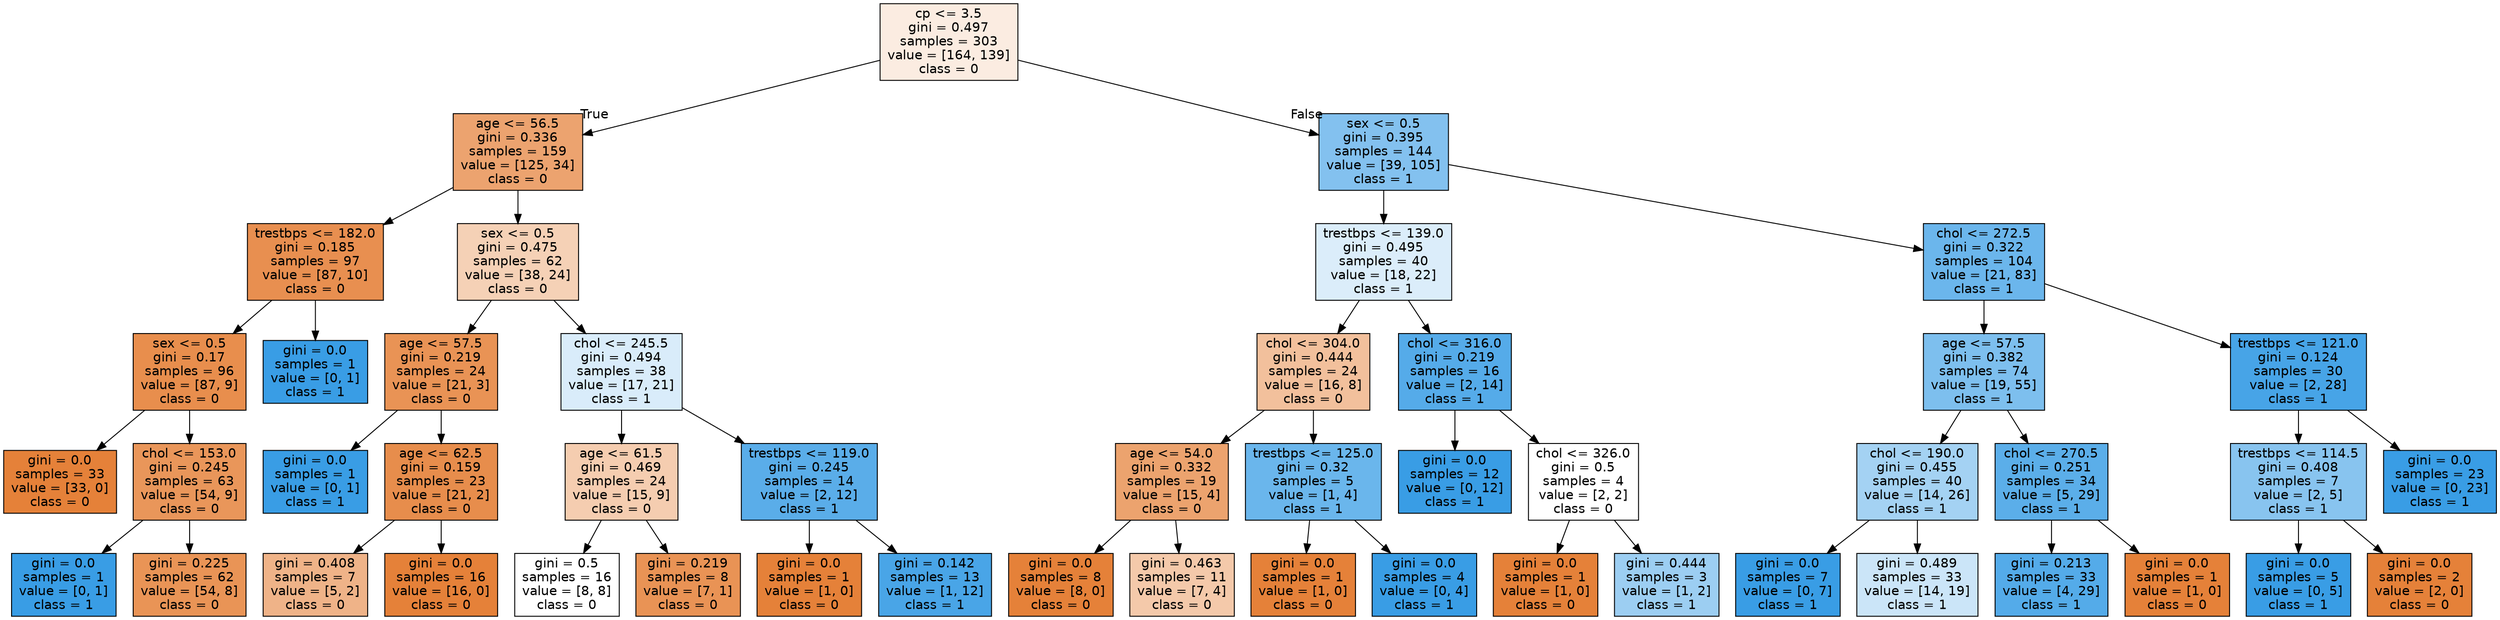 digraph Tree {
node [shape=box, style="filled", color="black", fontname="helvetica"] ;
edge [fontname="helvetica"] ;
0 [label="cp <= 3.5\ngini = 0.497\nsamples = 303\nvalue = [164, 139]\nclass = 0", fillcolor="#fbece1"] ;
1 [label="age <= 56.5\ngini = 0.336\nsamples = 159\nvalue = [125, 34]\nclass = 0", fillcolor="#eca36f"] ;
0 -> 1 [labeldistance=2.5, labelangle=45, headlabel="True"] ;
2 [label="trestbps <= 182.0\ngini = 0.185\nsamples = 97\nvalue = [87, 10]\nclass = 0", fillcolor="#e88f50"] ;
1 -> 2 ;
3 [label="sex <= 0.5\ngini = 0.17\nsamples = 96\nvalue = [87, 9]\nclass = 0", fillcolor="#e88e4d"] ;
2 -> 3 ;
4 [label="gini = 0.0\nsamples = 33\nvalue = [33, 0]\nclass = 0", fillcolor="#e58139"] ;
3 -> 4 ;
5 [label="chol <= 153.0\ngini = 0.245\nsamples = 63\nvalue = [54, 9]\nclass = 0", fillcolor="#e9965a"] ;
3 -> 5 ;
6 [label="gini = 0.0\nsamples = 1\nvalue = [0, 1]\nclass = 1", fillcolor="#399de5"] ;
5 -> 6 ;
7 [label="gini = 0.225\nsamples = 62\nvalue = [54, 8]\nclass = 0", fillcolor="#e99456"] ;
5 -> 7 ;
8 [label="gini = 0.0\nsamples = 1\nvalue = [0, 1]\nclass = 1", fillcolor="#399de5"] ;
2 -> 8 ;
9 [label="sex <= 0.5\ngini = 0.475\nsamples = 62\nvalue = [38, 24]\nclass = 0", fillcolor="#f5d1b6"] ;
1 -> 9 ;
10 [label="age <= 57.5\ngini = 0.219\nsamples = 24\nvalue = [21, 3]\nclass = 0", fillcolor="#e99355"] ;
9 -> 10 ;
11 [label="gini = 0.0\nsamples = 1\nvalue = [0, 1]\nclass = 1", fillcolor="#399de5"] ;
10 -> 11 ;
12 [label="age <= 62.5\ngini = 0.159\nsamples = 23\nvalue = [21, 2]\nclass = 0", fillcolor="#e78d4c"] ;
10 -> 12 ;
13 [label="gini = 0.408\nsamples = 7\nvalue = [5, 2]\nclass = 0", fillcolor="#efb388"] ;
12 -> 13 ;
14 [label="gini = 0.0\nsamples = 16\nvalue = [16, 0]\nclass = 0", fillcolor="#e58139"] ;
12 -> 14 ;
15 [label="chol <= 245.5\ngini = 0.494\nsamples = 38\nvalue = [17, 21]\nclass = 1", fillcolor="#d9ecfa"] ;
9 -> 15 ;
16 [label="age <= 61.5\ngini = 0.469\nsamples = 24\nvalue = [15, 9]\nclass = 0", fillcolor="#f5cdb0"] ;
15 -> 16 ;
17 [label="gini = 0.5\nsamples = 16\nvalue = [8, 8]\nclass = 0", fillcolor="#ffffff"] ;
16 -> 17 ;
18 [label="gini = 0.219\nsamples = 8\nvalue = [7, 1]\nclass = 0", fillcolor="#e99355"] ;
16 -> 18 ;
19 [label="trestbps <= 119.0\ngini = 0.245\nsamples = 14\nvalue = [2, 12]\nclass = 1", fillcolor="#5aade9"] ;
15 -> 19 ;
20 [label="gini = 0.0\nsamples = 1\nvalue = [1, 0]\nclass = 0", fillcolor="#e58139"] ;
19 -> 20 ;
21 [label="gini = 0.142\nsamples = 13\nvalue = [1, 12]\nclass = 1", fillcolor="#49a5e7"] ;
19 -> 21 ;
22 [label="sex <= 0.5\ngini = 0.395\nsamples = 144\nvalue = [39, 105]\nclass = 1", fillcolor="#83c1ef"] ;
0 -> 22 [labeldistance=2.5, labelangle=-45, headlabel="False"] ;
23 [label="trestbps <= 139.0\ngini = 0.495\nsamples = 40\nvalue = [18, 22]\nclass = 1", fillcolor="#dbedfa"] ;
22 -> 23 ;
24 [label="chol <= 304.0\ngini = 0.444\nsamples = 24\nvalue = [16, 8]\nclass = 0", fillcolor="#f2c09c"] ;
23 -> 24 ;
25 [label="age <= 54.0\ngini = 0.332\nsamples = 19\nvalue = [15, 4]\nclass = 0", fillcolor="#eca36e"] ;
24 -> 25 ;
26 [label="gini = 0.0\nsamples = 8\nvalue = [8, 0]\nclass = 0", fillcolor="#e58139"] ;
25 -> 26 ;
27 [label="gini = 0.463\nsamples = 11\nvalue = [7, 4]\nclass = 0", fillcolor="#f4c9aa"] ;
25 -> 27 ;
28 [label="trestbps <= 125.0\ngini = 0.32\nsamples = 5\nvalue = [1, 4]\nclass = 1", fillcolor="#6ab6ec"] ;
24 -> 28 ;
29 [label="gini = 0.0\nsamples = 1\nvalue = [1, 0]\nclass = 0", fillcolor="#e58139"] ;
28 -> 29 ;
30 [label="gini = 0.0\nsamples = 4\nvalue = [0, 4]\nclass = 1", fillcolor="#399de5"] ;
28 -> 30 ;
31 [label="chol <= 316.0\ngini = 0.219\nsamples = 16\nvalue = [2, 14]\nclass = 1", fillcolor="#55abe9"] ;
23 -> 31 ;
32 [label="gini = 0.0\nsamples = 12\nvalue = [0, 12]\nclass = 1", fillcolor="#399de5"] ;
31 -> 32 ;
33 [label="chol <= 326.0\ngini = 0.5\nsamples = 4\nvalue = [2, 2]\nclass = 0", fillcolor="#ffffff"] ;
31 -> 33 ;
34 [label="gini = 0.0\nsamples = 1\nvalue = [1, 0]\nclass = 0", fillcolor="#e58139"] ;
33 -> 34 ;
35 [label="gini = 0.444\nsamples = 3\nvalue = [1, 2]\nclass = 1", fillcolor="#9ccef2"] ;
33 -> 35 ;
36 [label="chol <= 272.5\ngini = 0.322\nsamples = 104\nvalue = [21, 83]\nclass = 1", fillcolor="#6bb6ec"] ;
22 -> 36 ;
37 [label="age <= 57.5\ngini = 0.382\nsamples = 74\nvalue = [19, 55]\nclass = 1", fillcolor="#7dbfee"] ;
36 -> 37 ;
38 [label="chol <= 190.0\ngini = 0.455\nsamples = 40\nvalue = [14, 26]\nclass = 1", fillcolor="#a4d2f3"] ;
37 -> 38 ;
39 [label="gini = 0.0\nsamples = 7\nvalue = [0, 7]\nclass = 1", fillcolor="#399de5"] ;
38 -> 39 ;
40 [label="gini = 0.489\nsamples = 33\nvalue = [14, 19]\nclass = 1", fillcolor="#cbe5f8"] ;
38 -> 40 ;
41 [label="chol <= 270.5\ngini = 0.251\nsamples = 34\nvalue = [5, 29]\nclass = 1", fillcolor="#5baee9"] ;
37 -> 41 ;
42 [label="gini = 0.213\nsamples = 33\nvalue = [4, 29]\nclass = 1", fillcolor="#54abe9"] ;
41 -> 42 ;
43 [label="gini = 0.0\nsamples = 1\nvalue = [1, 0]\nclass = 0", fillcolor="#e58139"] ;
41 -> 43 ;
44 [label="trestbps <= 121.0\ngini = 0.124\nsamples = 30\nvalue = [2, 28]\nclass = 1", fillcolor="#47a4e7"] ;
36 -> 44 ;
45 [label="trestbps <= 114.5\ngini = 0.408\nsamples = 7\nvalue = [2, 5]\nclass = 1", fillcolor="#88c4ef"] ;
44 -> 45 ;
46 [label="gini = 0.0\nsamples = 5\nvalue = [0, 5]\nclass = 1", fillcolor="#399de5"] ;
45 -> 46 ;
47 [label="gini = 0.0\nsamples = 2\nvalue = [2, 0]\nclass = 0", fillcolor="#e58139"] ;
45 -> 47 ;
48 [label="gini = 0.0\nsamples = 23\nvalue = [0, 23]\nclass = 1", fillcolor="#399de5"] ;
44 -> 48 ;
}
